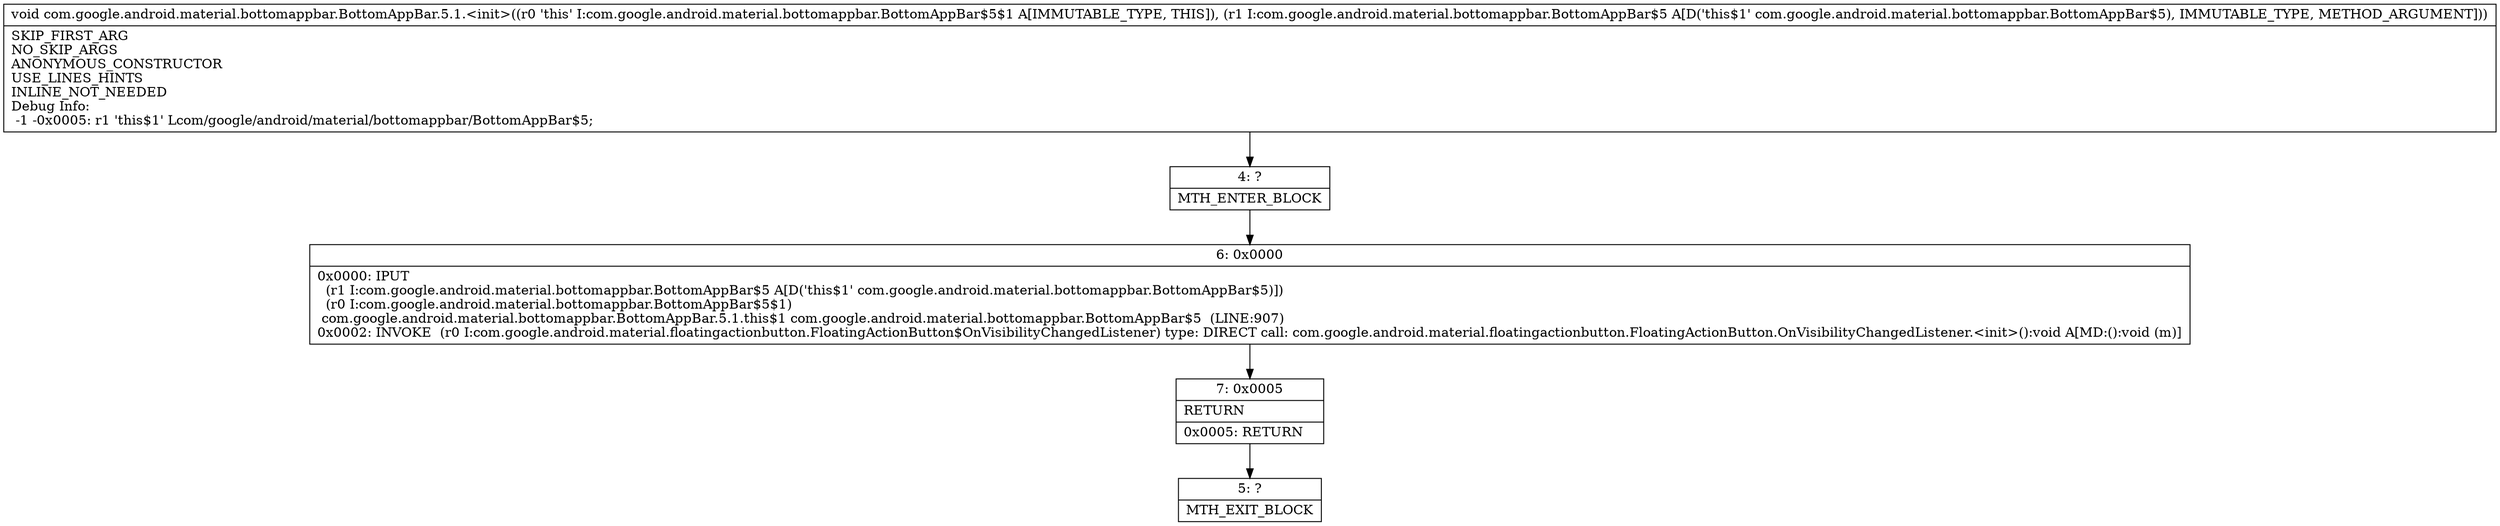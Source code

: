 digraph "CFG forcom.google.android.material.bottomappbar.BottomAppBar.5.1.\<init\>(Lcom\/google\/android\/material\/bottomappbar\/BottomAppBar$5;)V" {
Node_4 [shape=record,label="{4\:\ ?|MTH_ENTER_BLOCK\l}"];
Node_6 [shape=record,label="{6\:\ 0x0000|0x0000: IPUT  \l  (r1 I:com.google.android.material.bottomappbar.BottomAppBar$5 A[D('this$1' com.google.android.material.bottomappbar.BottomAppBar$5)])\l  (r0 I:com.google.android.material.bottomappbar.BottomAppBar$5$1)\l com.google.android.material.bottomappbar.BottomAppBar.5.1.this$1 com.google.android.material.bottomappbar.BottomAppBar$5  (LINE:907)\l0x0002: INVOKE  (r0 I:com.google.android.material.floatingactionbutton.FloatingActionButton$OnVisibilityChangedListener) type: DIRECT call: com.google.android.material.floatingactionbutton.FloatingActionButton.OnVisibilityChangedListener.\<init\>():void A[MD:():void (m)]\l}"];
Node_7 [shape=record,label="{7\:\ 0x0005|RETURN\l|0x0005: RETURN   \l}"];
Node_5 [shape=record,label="{5\:\ ?|MTH_EXIT_BLOCK\l}"];
MethodNode[shape=record,label="{void com.google.android.material.bottomappbar.BottomAppBar.5.1.\<init\>((r0 'this' I:com.google.android.material.bottomappbar.BottomAppBar$5$1 A[IMMUTABLE_TYPE, THIS]), (r1 I:com.google.android.material.bottomappbar.BottomAppBar$5 A[D('this$1' com.google.android.material.bottomappbar.BottomAppBar$5), IMMUTABLE_TYPE, METHOD_ARGUMENT]))  | SKIP_FIRST_ARG\lNO_SKIP_ARGS\lANONYMOUS_CONSTRUCTOR\lUSE_LINES_HINTS\lINLINE_NOT_NEEDED\lDebug Info:\l  \-1 \-0x0005: r1 'this$1' Lcom\/google\/android\/material\/bottomappbar\/BottomAppBar$5;\l}"];
MethodNode -> Node_4;Node_4 -> Node_6;
Node_6 -> Node_7;
Node_7 -> Node_5;
}

